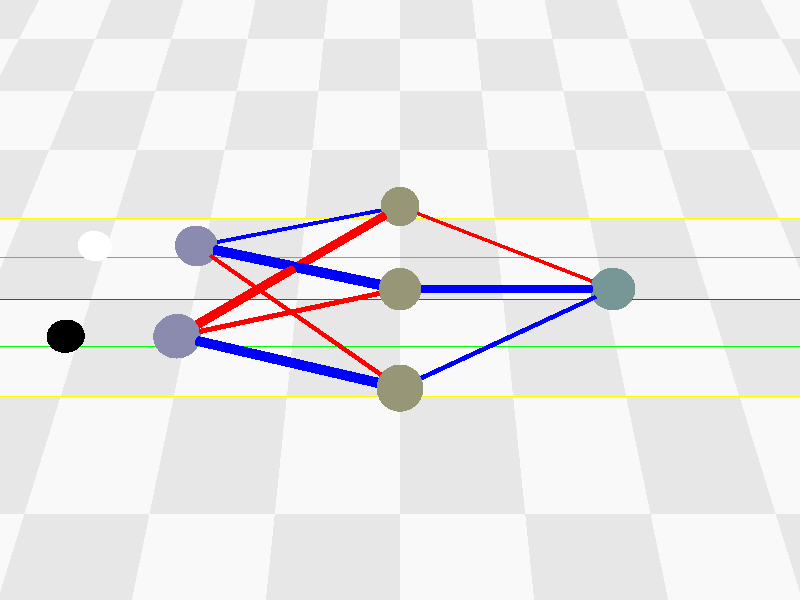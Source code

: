 #include "colors.inc"
#include "finish.inc"
#include "textures.inc"
#include "rand.inc"
//#include "koSy.inc"

// Basic Scene
camera {
	location <2, 5, -3>
	look_at <2, 0, 0>
}

light_source {
	<-200, 400, -200>
	color White
}

plane {
	<0, 1, 0>, 0
	texture {
		pigment {checker Gray80 Gray95}
		finish {Phong_Shiny}
	}
}

// Helper
#macro HelperLine (pos, col)
cylinder {
	pos, pos + <15,0,0>, 0.005 
         pigment{color col}
}
#end

HelperLine(<-5, 0, -1>, Yellow)
HelperLine(<-5, 0, -0.5>, Green)
HelperLine(<-5, 0, 0>, Red)
HelperLine(<-5, 0, 0.5>, Green)
HelperLine(<-5, 0, 1>, Yellow)

// ANN
#declare Size = 3;
#declare Shape = array[Size] {2, 3, 1};

#declare Weights1 = array[Shape[1]][Shape[0]] {
	{-5.74501215, 12.78399623},
	{-14.86579363, 7.06784888},
	{5.94776516, -13.18882104}
};

#declare Weights2 = array[Shape[2]][Shape[1]] {
	{5.21130487, -10.74472035, -6.11404724}
};

#declare zNeuronDist = 1;  // Distance between two neurons on the Z-axis
#declare xNeuronDist = 2;  // Distance between two neurons on the X-axis

#declare LayerCenter = array[Size];
#declare i = 0;
#while (i < Size)
	
	#declare LayerCenter[i] = <i * xNeuronDist, 0.2, 0>;
	
	#declare i = i + 1;
#end

// Classes
#macro Neuron (position, layer)
sphere {
	position, 0.2
	texture {
		#if (layer = 0)
			pigment {color CornflowerBlue}
			
		#elseif (layer = 1)
			pigment {color DarkOliveGreen}
			
		#elseif (layer = 2)
			pigment {color DarkSlateGrey}
			
		#end
	}	
}
#end

#macro Weight (startPt, endPt, weight)
cylinder {
	startPt, endPt, 0.05 * weight / 15
	texture {
		pigment {color rgb<(weight + 1) / 2, 0, 1 - (weight + 1) / 2>}
		finish {}
	}	
}
#end

#macro Put(position, value)
sphere {
	position, 0.15
	texture {
		#if (value >= 0.5)
			pigment {color White}
		#else
			pigment {color Black}
		#end	
	}	
}
#end

// Draw Neurons
#declare i = 0;
#while (i < Size)

	#declare j = 0;
	#while (j < Shape[i])
		
		Neuron(LayerCenter [i] + <0, 0, (Shape[i] / 2 - j) * zNeuronDist - zNeuronDist / 2>, i)
		
		#declare j = j + 1;
	#end
	
	#declare i = i + 1;
#end

// Draw Weights
#declare i = 0;
#while (i < Size - 1)
	
	#declare i0 = 0;
	#while (i0 < Shape[i])
		
		#declare i1 = 0;
		#while (i1 < Shape[i + 1])
	
			#declare p1 = LayerCenter [i] + <0, 0, (Shape[i] / 2 - i0) * zNeuronDist - zNeuronDist / 2>;
			#declare p2 = LayerCenter [i + 1] + <0, 0, (Shape[i + 1] / 2 - i1) * zNeuronDist - zNeuronDist / 2>;
			
			#if (i = 0)
				Weight(p1, p2, Weights1[i1][i0])
				
			#else
				Weight(p1, p2, Weights2[i1][i0])
			
			#end
			
			#declare i1 = i1 + 1;
		#end
	
		#declare i0 = i0 + 1;
	#end

	#declare i = i + 1;
#end

// Evaluate
#declare NetInput = array[2][1] {{1}, {0}};
#declare LayerInput = NetInput;

#declare HL = array[Shape[1]][Shape[0]];

#declare i = 0;
#while (i < Size -1)

	#declare LayerOutput = array[Shape[i + 1]][1];

	#declare l1 = 0;
	#while (l1 < Shape[i + 1])
	
		#declare rowSum = 0;
	
		#declare l0 = 0;
		#while (l0 < Shape[i ])
			
			#if (i = 0)
				#declare rowSum = rowSum + Weights1[l1][l0] * LayerInput[l0][0];
				
			#else
				#declare rowSum = rowSum + Weights2[l1][l0] * LayerInput[l0][0];
			
			#end
			
			#declare l0 = l0 + 1;
		#end
		
		// Apply sigmoid function
		#declare rowSum = 1 / (1 + exp(-rowSum));
		
		#declare LayerOutput[l1][0] = rowSum;
		
		#declare l1 = l1 + 1;
	#end
	
	#if (i = 0)
		#declare HL = LayerOutput;
		
	#end
	
	#declare LayerInput = LayerOutput;
	
	#declare i = i + 1;
#end

#warning concat("Out: ", str(LayerOutput[0][0], 5, 5))

// Animation

// Input
#if (clock <= 1)

	#declare i = 0;
	#while (i < Shape[0])

		#declare relPos = <clock, 0, 0>;
		#declare value = NetInput[i][0];

		Put(LayerCenter [0] + <0, 0, (Shape[0] / 2 - i) * zNeuronDist - zNeuronDist / 2> + <-1, 0, 0> + relPos, value)
	
		#declare i = i + 1;
	#end
	
// Layer 1
#elseif (clock <= 3)
	
	#declare i0 = 0;
	#while (i0 < Shape[0])
		
		#declare i1 = 0;
		#while (i1 < Shape[1])
		
			#declare value =  Weights1[i1][i0] * NetInput[i0][0];
	
			#declare p1 = LayerCenter [0] + <0, 0, (Shape[0] / 2 - i0) * zNeuronDist - zNeuronDist / 2>;
			#declare p2 = LayerCenter [1] + <0, 0, (Shape[1] / 2 - i1) * zNeuronDist - zNeuronDist / 2>;

			Put(p1 * (1 - (clock - 1) / 2) + p2 * (clock - 1) / 2, value)
			
			#declare i1 = i1 + 1;
		#end
	
		#declare i0 = i0 + 1;
	#end

// Layer 2
#elseif (clock <= 5)

	#declare i0 = 0;
	#while (i0 < Shape[1])
		
		#declare i1 = 0;
		#while (i1 < Shape[2])
		
			#declare value =  Weights2[i1][i0] * HL[i0][0];
	
			#declare p1 = LayerCenter [1] + <0, 0, (Shape[1] / 2 - i0) * zNeuronDist - zNeuronDist / 2>;
			#declare p2 = LayerCenter [2] + <0, 0, (Shape[2] / 2 - i1) * zNeuronDist - zNeuronDist / 2>;

			Put(p1 * (1 - (clock - 3) / 2)  + p2 * (clock - 3) / 2, value)
			
			#declare i1 = i1 + 1;
		#end
	
		#declare i0 = i0 + 1;
	#end

// Output
#elseif (clock <= 6)

	#declare i = 0;
	#while (i < Shape[2])

		#declare relPos = <clock - 4 * zNeuronDist, 0, 0>;
		#declare value = LayerOutput[0][0];
		
		#warning str(value, 2, 2)

		Put(LayerCenter [2] + <0, 0, (Shape[2] / 2 - i) * zNeuronDist - zNeuronDist / 2> + <-1, 0, 0> + relPos, value)
	
		#declare i = i + 1;
	#end

#end















